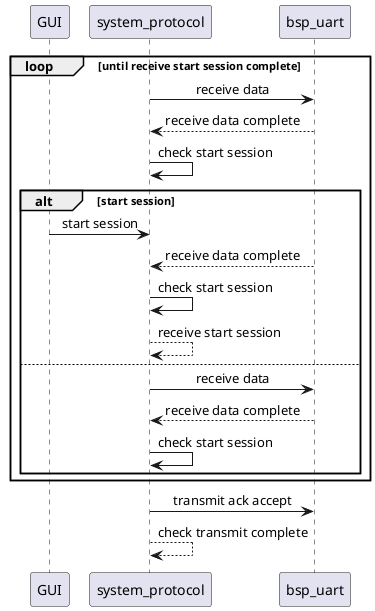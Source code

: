 @startuml GUI_MCU_communication
skinparam SequenceMessageAlignment center

participant GUI as gui 

participant system_protocol as protocol 
participant bsp_uart as uart

loop until receive start session complete
protocol -> uart : receive data
uart --> protocol : receive data complete

protocol -> protocol : check start session

alt start session 
gui -> protocol : start session
uart --> protocol : receive data complete
protocol -> protocol : check start session
protocol --> protocol : receive start session 

else 
protocol ->uart : receive data
uart --> protocol : receive data complete
protocol -> protocol : check start session

end 

end

protocol -> uart : transmit ack accept
protocol --> protocol : check transmit complete




@enduml